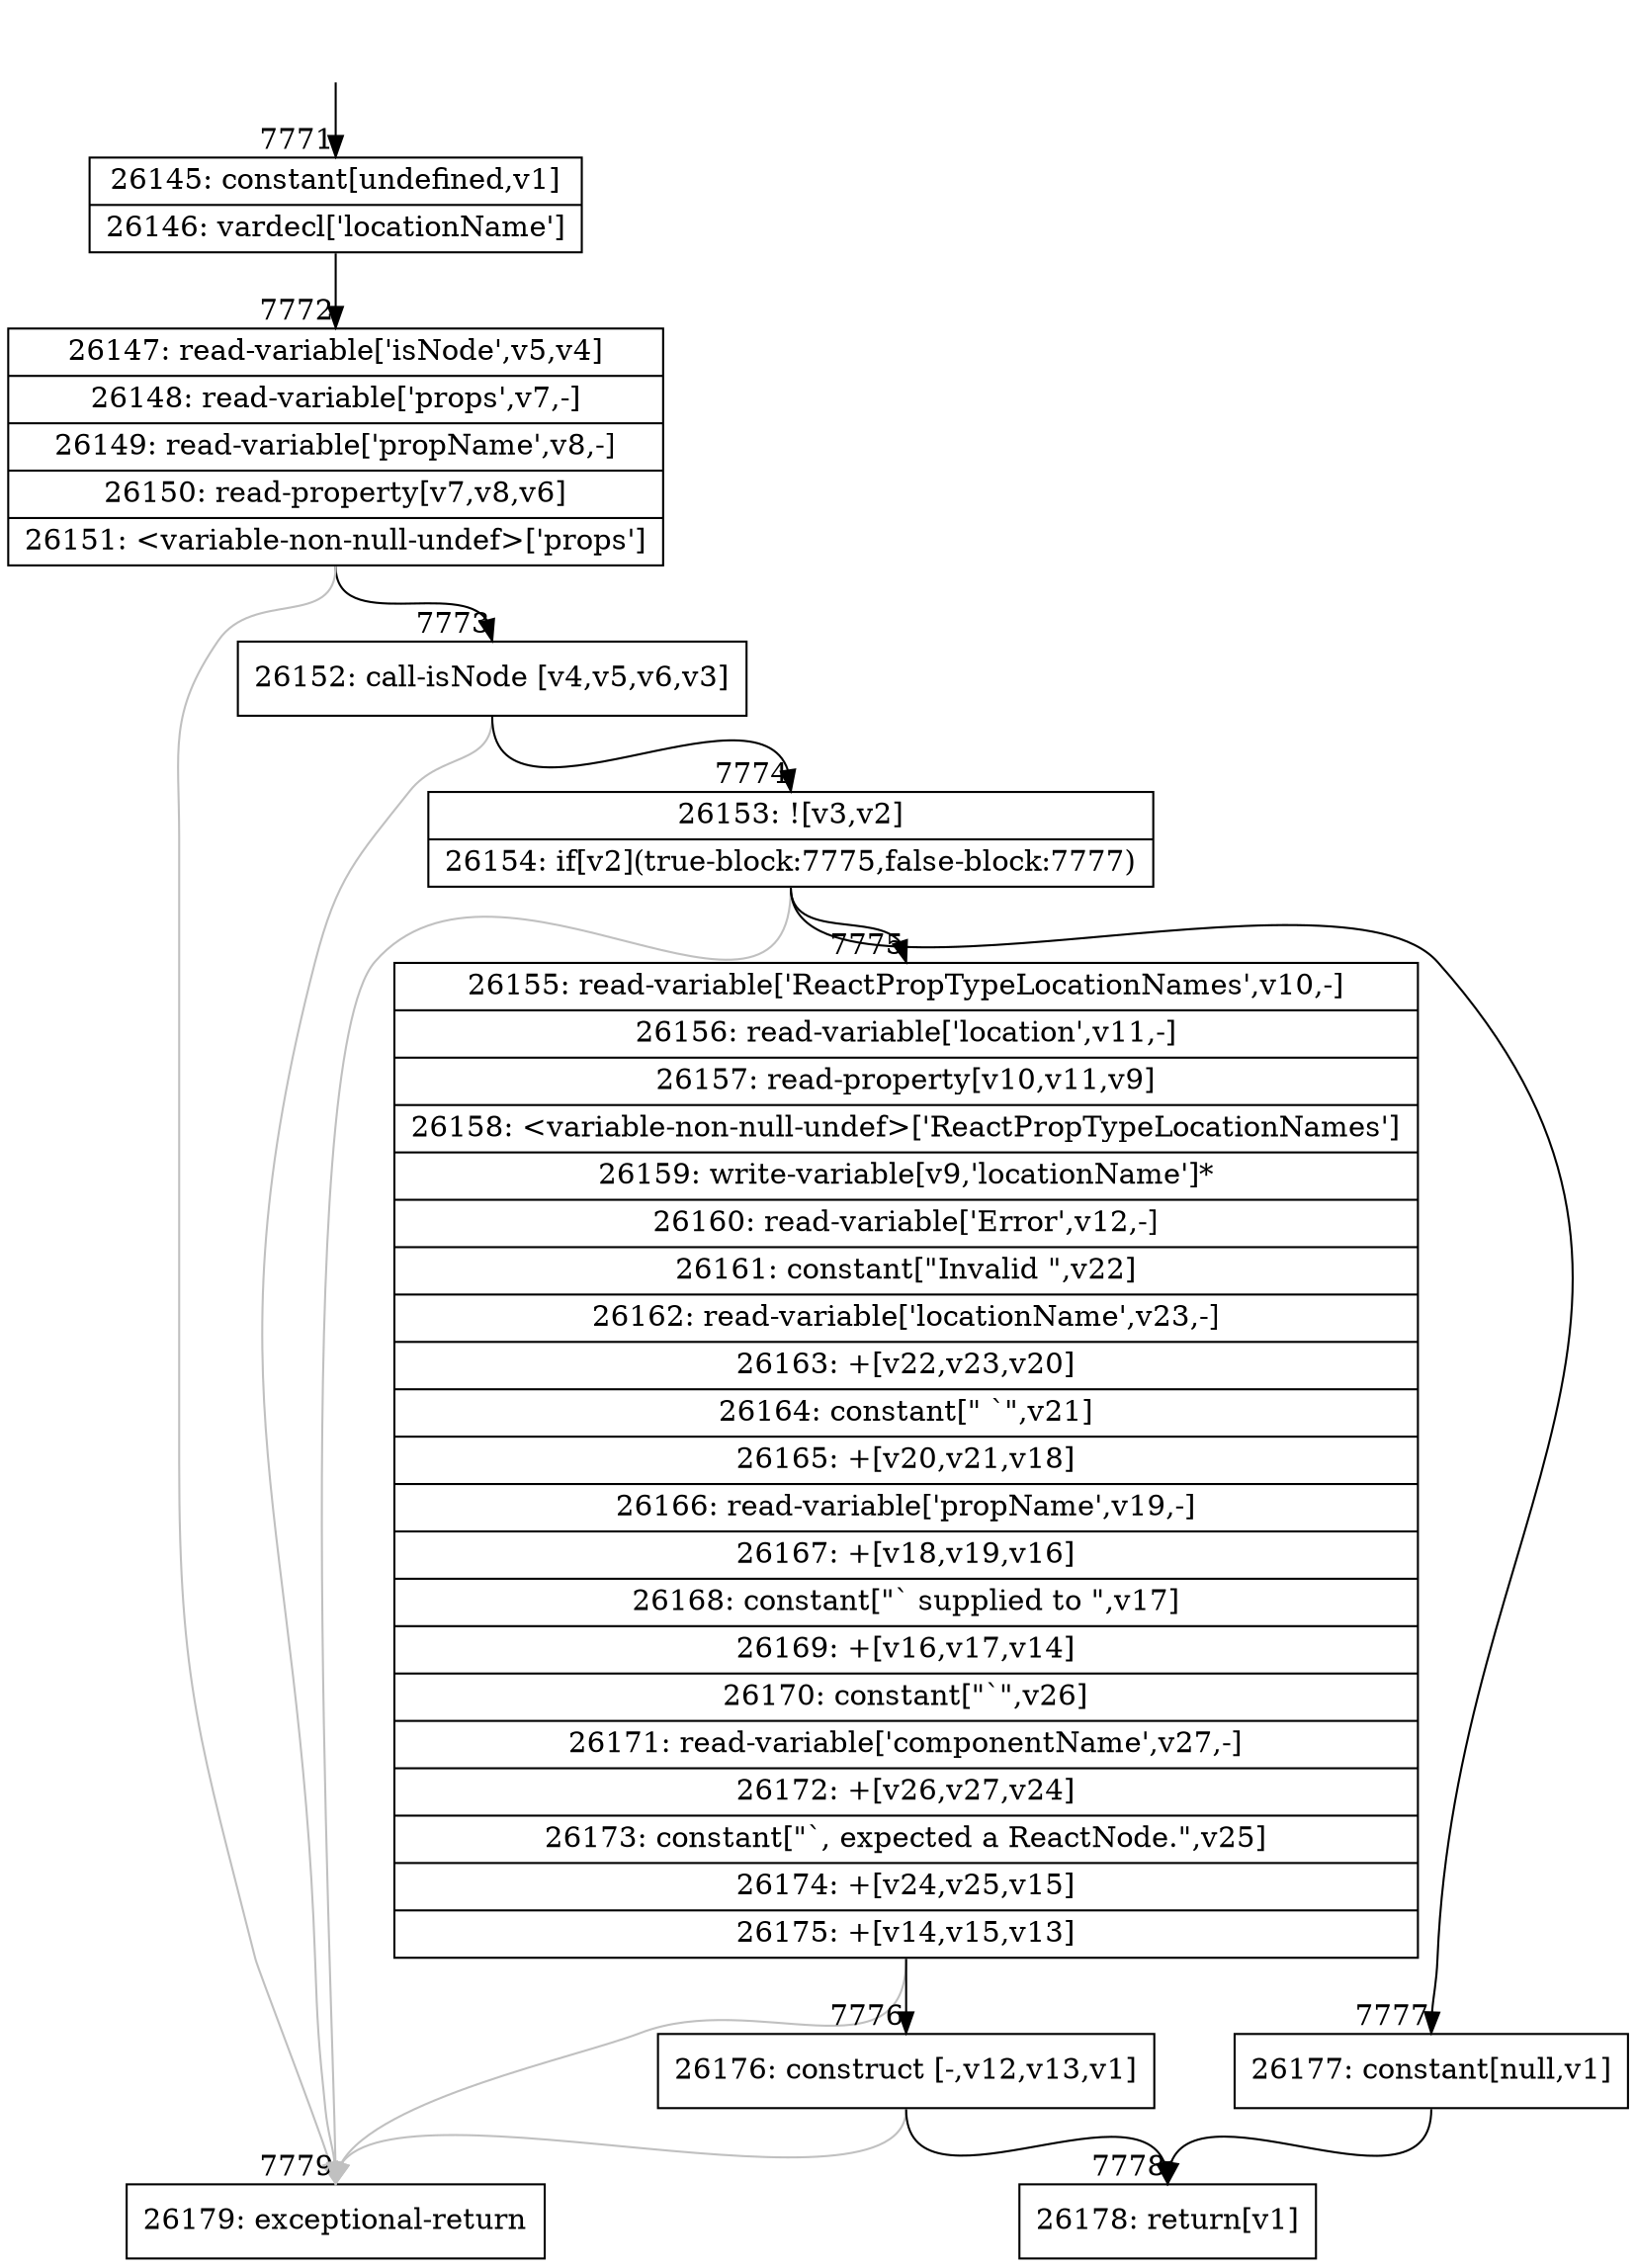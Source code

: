 digraph {
rankdir="TD"
BB_entry556[shape=none,label=""];
BB_entry556 -> BB7771 [tailport=s, headport=n, headlabel="    7771"]
BB7771 [shape=record label="{26145: constant[undefined,v1]|26146: vardecl['locationName']}" ] 
BB7771 -> BB7772 [tailport=s, headport=n, headlabel="      7772"]
BB7772 [shape=record label="{26147: read-variable['isNode',v5,v4]|26148: read-variable['props',v7,-]|26149: read-variable['propName',v8,-]|26150: read-property[v7,v8,v6]|26151: \<variable-non-null-undef\>['props']}" ] 
BB7772 -> BB7773 [tailport=s, headport=n, headlabel="      7773"]
BB7772 -> BB7779 [tailport=s, headport=n, color=gray, headlabel="      7779"]
BB7773 [shape=record label="{26152: call-isNode [v4,v5,v6,v3]}" ] 
BB7773 -> BB7774 [tailport=s, headport=n, headlabel="      7774"]
BB7773 -> BB7779 [tailport=s, headport=n, color=gray]
BB7774 [shape=record label="{26153: ![v3,v2]|26154: if[v2](true-block:7775,false-block:7777)}" ] 
BB7774 -> BB7775 [tailport=s, headport=n, headlabel="      7775"]
BB7774 -> BB7777 [tailport=s, headport=n, headlabel="      7777"]
BB7774 -> BB7779 [tailport=s, headport=n, color=gray]
BB7775 [shape=record label="{26155: read-variable['ReactPropTypeLocationNames',v10,-]|26156: read-variable['location',v11,-]|26157: read-property[v10,v11,v9]|26158: \<variable-non-null-undef\>['ReactPropTypeLocationNames']|26159: write-variable[v9,'locationName']*|26160: read-variable['Error',v12,-]|26161: constant[\"Invalid \",v22]|26162: read-variable['locationName',v23,-]|26163: +[v22,v23,v20]|26164: constant[\" `\",v21]|26165: +[v20,v21,v18]|26166: read-variable['propName',v19,-]|26167: +[v18,v19,v16]|26168: constant[\"` supplied to \",v17]|26169: +[v16,v17,v14]|26170: constant[\"`\",v26]|26171: read-variable['componentName',v27,-]|26172: +[v26,v27,v24]|26173: constant[\"`, expected a ReactNode.\",v25]|26174: +[v24,v25,v15]|26175: +[v14,v15,v13]}" ] 
BB7775 -> BB7776 [tailport=s, headport=n, headlabel="      7776"]
BB7775 -> BB7779 [tailport=s, headport=n, color=gray]
BB7776 [shape=record label="{26176: construct [-,v12,v13,v1]}" ] 
BB7776 -> BB7778 [tailport=s, headport=n, headlabel="      7778"]
BB7776 -> BB7779 [tailport=s, headport=n, color=gray]
BB7777 [shape=record label="{26177: constant[null,v1]}" ] 
BB7777 -> BB7778 [tailport=s, headport=n]
BB7778 [shape=record label="{26178: return[v1]}" ] 
BB7779 [shape=record label="{26179: exceptional-return}" ] 
//#$~ 13733
}
